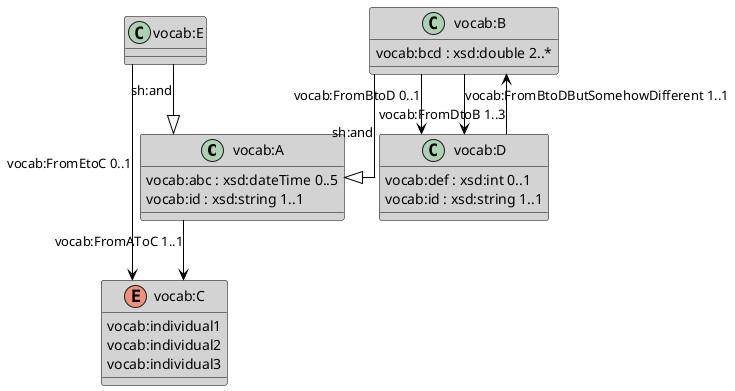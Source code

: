 @startuml exampleConstraintDiagram

skinparam class {
    BackgroundColor lightGrey
    BorderColor Black
    ArrowColor Black
    fixCircleLabelOverlapping true
    linetype ortho
}

skinparam fixCircleLabelOverlapping true
skinparam linetype ortho

class "vocab:A" {
    vocab:abc : xsd:dateTime 0..5
    vocab:id : xsd:string 1..1
}

class "vocab:B" {
    vocab:bcd : xsd:double 2..*
}

enum "vocab:C" {
    vocab:individual1
    vocab:individual2
    vocab:individual3
}

class "vocab:D" {
    vocab:def : xsd:int 0..1
    vocab:id : xsd:string 1..1
}

class "vocab:E" 


"vocab:A" --> "vocab:C" :  "vocab:FromAToC 1..1"

"vocab:B" --|> "vocab:A" : "sh:and"
"vocab:B" --> "vocab:D" : "vocab:FromBtoD 0..1"
"vocab:B" --> "vocab:D" : "vocab:FromBtoDButSomehowDifferent 1..1"

"vocab:D" --> "vocab:B" : "vocab:FromDtoB 1..3"

"vocab:E" --|> "vocab:A" : "sh:and"
"vocab:E" --> "vocab:C" : "vocab:FromEtoC 0..1"

@enduml